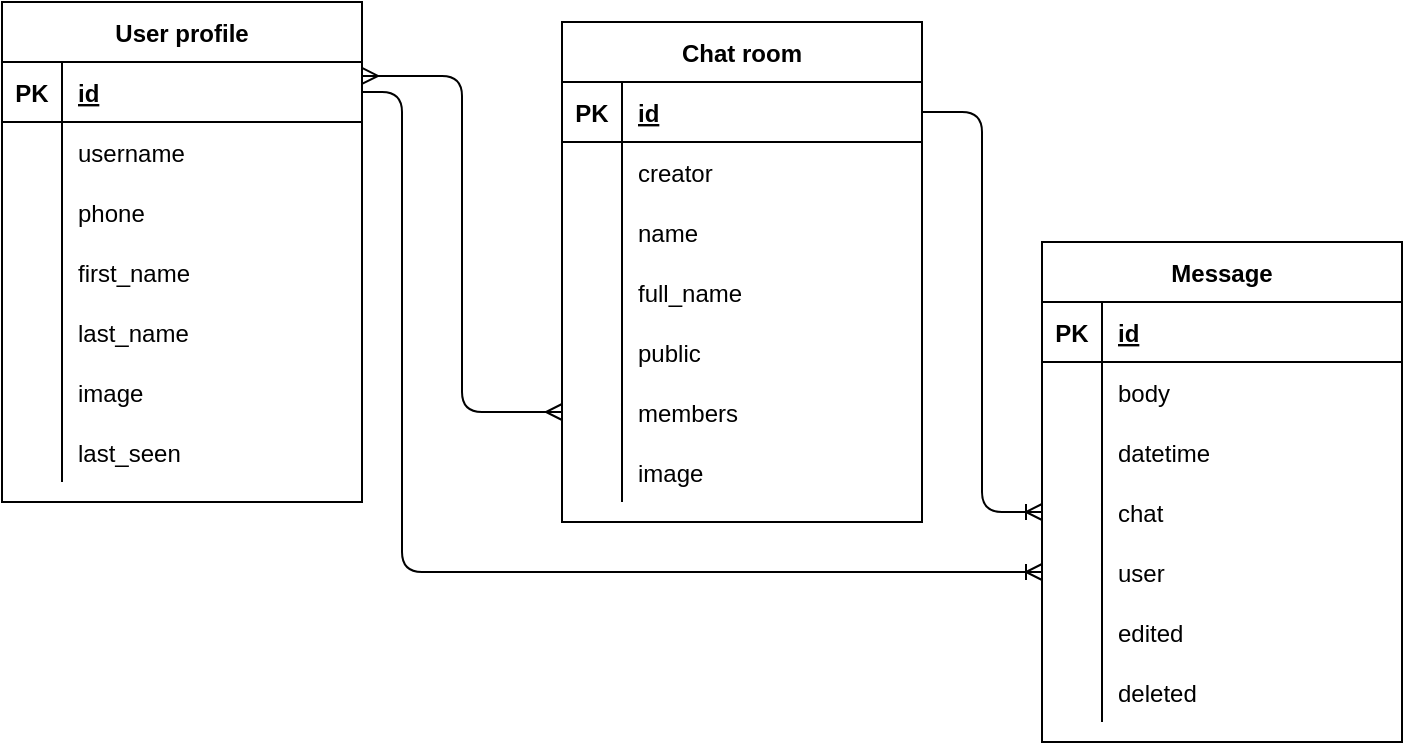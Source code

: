 <mxfile>
    <diagram id="kUtaYnEgsxwtCbDs0Qov" name="Database Schema">
        <mxGraphModel dx="415" dy="460" grid="1" gridSize="10" guides="1" tooltips="0" connect="1" arrows="1" fold="1" page="1" pageScale="1" pageWidth="1654" pageHeight="1169" background="none" math="0" shadow="0">
            <root>
                <mxCell id="0"/>
                <mxCell id="1" parent="0"/>
                <mxCell id="UhxpxEvIPCL0hCCPGvfM-1" value="User profile" style="shape=table;startSize=30;container=1;collapsible=1;childLayout=tableLayout;fixedRows=1;rowLines=0;fontStyle=1;align=center;resizeLast=1;" parent="1" vertex="1">
                    <mxGeometry x="80" y="80" width="180" height="250" as="geometry"/>
                </mxCell>
                <mxCell id="UhxpxEvIPCL0hCCPGvfM-2" value="" style="shape=partialRectangle;collapsible=0;dropTarget=0;pointerEvents=0;fillColor=none;top=0;left=0;bottom=1;right=0;points=[[0,0.5],[1,0.5]];portConstraint=eastwest;" parent="UhxpxEvIPCL0hCCPGvfM-1" vertex="1">
                    <mxGeometry y="30" width="180" height="30" as="geometry"/>
                </mxCell>
                <mxCell id="UhxpxEvIPCL0hCCPGvfM-3" value="PK" style="shape=partialRectangle;connectable=0;fillColor=none;top=0;left=0;bottom=0;right=0;fontStyle=1;overflow=hidden;" parent="UhxpxEvIPCL0hCCPGvfM-2" vertex="1">
                    <mxGeometry width="30" height="30" as="geometry"/>
                </mxCell>
                <mxCell id="UhxpxEvIPCL0hCCPGvfM-4" value="id" style="shape=partialRectangle;connectable=0;fillColor=none;top=0;left=0;bottom=0;right=0;align=left;spacingLeft=6;fontStyle=5;overflow=hidden;" parent="UhxpxEvIPCL0hCCPGvfM-2" vertex="1">
                    <mxGeometry x="30" width="150" height="30" as="geometry"/>
                </mxCell>
                <mxCell id="UhxpxEvIPCL0hCCPGvfM-5" value="" style="shape=partialRectangle;collapsible=0;dropTarget=0;pointerEvents=0;fillColor=none;top=0;left=0;bottom=0;right=0;points=[[0,0.5],[1,0.5]];portConstraint=eastwest;" parent="UhxpxEvIPCL0hCCPGvfM-1" vertex="1">
                    <mxGeometry y="60" width="180" height="30" as="geometry"/>
                </mxCell>
                <mxCell id="UhxpxEvIPCL0hCCPGvfM-6" value="" style="shape=partialRectangle;connectable=0;fillColor=none;top=0;left=0;bottom=0;right=0;editable=1;overflow=hidden;" parent="UhxpxEvIPCL0hCCPGvfM-5" vertex="1">
                    <mxGeometry width="30" height="30" as="geometry"/>
                </mxCell>
                <mxCell id="UhxpxEvIPCL0hCCPGvfM-7" value="username" style="shape=partialRectangle;connectable=0;fillColor=none;top=0;left=0;bottom=0;right=0;align=left;spacingLeft=6;overflow=hidden;" parent="UhxpxEvIPCL0hCCPGvfM-5" vertex="1">
                    <mxGeometry x="30" width="150" height="30" as="geometry"/>
                </mxCell>
                <mxCell id="UhxpxEvIPCL0hCCPGvfM-8" value="" style="shape=partialRectangle;collapsible=0;dropTarget=0;pointerEvents=0;fillColor=none;top=0;left=0;bottom=0;right=0;points=[[0,0.5],[1,0.5]];portConstraint=eastwest;" parent="UhxpxEvIPCL0hCCPGvfM-1" vertex="1">
                    <mxGeometry y="90" width="180" height="30" as="geometry"/>
                </mxCell>
                <mxCell id="UhxpxEvIPCL0hCCPGvfM-9" value="" style="shape=partialRectangle;connectable=0;fillColor=none;top=0;left=0;bottom=0;right=0;editable=1;overflow=hidden;" parent="UhxpxEvIPCL0hCCPGvfM-8" vertex="1">
                    <mxGeometry width="30" height="30" as="geometry"/>
                </mxCell>
                <mxCell id="UhxpxEvIPCL0hCCPGvfM-10" value="phone" style="shape=partialRectangle;connectable=0;fillColor=none;top=0;left=0;bottom=0;right=0;align=left;spacingLeft=6;overflow=hidden;" parent="UhxpxEvIPCL0hCCPGvfM-8" vertex="1">
                    <mxGeometry x="30" width="150" height="30" as="geometry"/>
                </mxCell>
                <mxCell id="UhxpxEvIPCL0hCCPGvfM-11" value="" style="shape=partialRectangle;collapsible=0;dropTarget=0;pointerEvents=0;fillColor=none;top=0;left=0;bottom=0;right=0;points=[[0,0.5],[1,0.5]];portConstraint=eastwest;" parent="UhxpxEvIPCL0hCCPGvfM-1" vertex="1">
                    <mxGeometry y="120" width="180" height="30" as="geometry"/>
                </mxCell>
                <mxCell id="UhxpxEvIPCL0hCCPGvfM-12" value="" style="shape=partialRectangle;connectable=0;fillColor=none;top=0;left=0;bottom=0;right=0;editable=1;overflow=hidden;" parent="UhxpxEvIPCL0hCCPGvfM-11" vertex="1">
                    <mxGeometry width="30" height="30" as="geometry"/>
                </mxCell>
                <mxCell id="UhxpxEvIPCL0hCCPGvfM-13" value="first_name" style="shape=partialRectangle;connectable=0;fillColor=none;top=0;left=0;bottom=0;right=0;align=left;spacingLeft=6;overflow=hidden;" parent="UhxpxEvIPCL0hCCPGvfM-11" vertex="1">
                    <mxGeometry x="30" width="150" height="30" as="geometry"/>
                </mxCell>
                <mxCell id="UhxpxEvIPCL0hCCPGvfM-14" style="shape=partialRectangle;collapsible=0;dropTarget=0;pointerEvents=0;fillColor=none;top=0;left=0;bottom=0;right=0;points=[[0,0.5],[1,0.5]];portConstraint=eastwest;" parent="UhxpxEvIPCL0hCCPGvfM-1" vertex="1">
                    <mxGeometry y="150" width="180" height="30" as="geometry"/>
                </mxCell>
                <mxCell id="UhxpxEvIPCL0hCCPGvfM-15" style="shape=partialRectangle;connectable=0;fillColor=none;top=0;left=0;bottom=0;right=0;editable=1;overflow=hidden;" parent="UhxpxEvIPCL0hCCPGvfM-14" vertex="1">
                    <mxGeometry width="30" height="30" as="geometry"/>
                </mxCell>
                <mxCell id="UhxpxEvIPCL0hCCPGvfM-16" value="last_name" style="shape=partialRectangle;connectable=0;fillColor=none;top=0;left=0;bottom=0;right=0;align=left;spacingLeft=6;overflow=hidden;" parent="UhxpxEvIPCL0hCCPGvfM-14" vertex="1">
                    <mxGeometry x="30" width="150" height="30" as="geometry"/>
                </mxCell>
                <mxCell id="aLuW5tlbFyuYxWN50cWf-1" style="shape=partialRectangle;collapsible=0;dropTarget=0;pointerEvents=0;fillColor=none;top=0;left=0;bottom=0;right=0;points=[[0,0.5],[1,0.5]];portConstraint=eastwest;" parent="UhxpxEvIPCL0hCCPGvfM-1" vertex="1">
                    <mxGeometry y="180" width="180" height="30" as="geometry"/>
                </mxCell>
                <mxCell id="aLuW5tlbFyuYxWN50cWf-2" style="shape=partialRectangle;connectable=0;fillColor=none;top=0;left=0;bottom=0;right=0;editable=1;overflow=hidden;" parent="aLuW5tlbFyuYxWN50cWf-1" vertex="1">
                    <mxGeometry width="30" height="30" as="geometry"/>
                </mxCell>
                <mxCell id="aLuW5tlbFyuYxWN50cWf-3" value="image" style="shape=partialRectangle;connectable=0;fillColor=none;top=0;left=0;bottom=0;right=0;align=left;spacingLeft=6;overflow=hidden;" parent="aLuW5tlbFyuYxWN50cWf-1" vertex="1">
                    <mxGeometry x="30" width="150" height="30" as="geometry"/>
                </mxCell>
                <mxCell id="aLuW5tlbFyuYxWN50cWf-4" style="shape=partialRectangle;collapsible=0;dropTarget=0;pointerEvents=0;fillColor=none;top=0;left=0;bottom=0;right=0;points=[[0,0.5],[1,0.5]];portConstraint=eastwest;" parent="UhxpxEvIPCL0hCCPGvfM-1" vertex="1">
                    <mxGeometry y="210" width="180" height="30" as="geometry"/>
                </mxCell>
                <mxCell id="aLuW5tlbFyuYxWN50cWf-5" style="shape=partialRectangle;connectable=0;fillColor=none;top=0;left=0;bottom=0;right=0;editable=1;overflow=hidden;" parent="aLuW5tlbFyuYxWN50cWf-4" vertex="1">
                    <mxGeometry width="30" height="30" as="geometry"/>
                </mxCell>
                <mxCell id="aLuW5tlbFyuYxWN50cWf-6" value="last_seen" style="shape=partialRectangle;connectable=0;fillColor=none;top=0;left=0;bottom=0;right=0;align=left;spacingLeft=6;overflow=hidden;" parent="aLuW5tlbFyuYxWN50cWf-4" vertex="1">
                    <mxGeometry x="30" width="150" height="30" as="geometry"/>
                </mxCell>
                <mxCell id="UhxpxEvIPCL0hCCPGvfM-18" value="Chat room" style="shape=table;startSize=30;container=1;collapsible=1;childLayout=tableLayout;fixedRows=1;rowLines=0;fontStyle=1;align=center;resizeLast=1;" parent="1" vertex="1">
                    <mxGeometry x="360" y="90" width="180" height="250" as="geometry">
                        <mxRectangle x="360" y="80" width="60" height="30" as="alternateBounds"/>
                    </mxGeometry>
                </mxCell>
                <mxCell id="UhxpxEvIPCL0hCCPGvfM-19" value="" style="shape=partialRectangle;collapsible=0;dropTarget=0;pointerEvents=0;fillColor=none;top=0;left=0;bottom=1;right=0;points=[[0,0.5],[1,0.5]];portConstraint=eastwest;" parent="UhxpxEvIPCL0hCCPGvfM-18" vertex="1">
                    <mxGeometry y="30" width="180" height="30" as="geometry"/>
                </mxCell>
                <mxCell id="UhxpxEvIPCL0hCCPGvfM-20" value="PK" style="shape=partialRectangle;connectable=0;fillColor=none;top=0;left=0;bottom=0;right=0;fontStyle=1;overflow=hidden;" parent="UhxpxEvIPCL0hCCPGvfM-19" vertex="1">
                    <mxGeometry width="30" height="30" as="geometry"/>
                </mxCell>
                <mxCell id="UhxpxEvIPCL0hCCPGvfM-21" value="id" style="shape=partialRectangle;connectable=0;fillColor=none;top=0;left=0;bottom=0;right=0;align=left;spacingLeft=6;fontStyle=5;overflow=hidden;" parent="UhxpxEvIPCL0hCCPGvfM-19" vertex="1">
                    <mxGeometry x="30" width="150" height="30" as="geometry"/>
                </mxCell>
                <mxCell id="14" value="" style="shape=partialRectangle;collapsible=0;dropTarget=0;pointerEvents=0;fillColor=none;top=0;left=0;bottom=0;right=0;points=[[0,0.5],[1,0.5]];portConstraint=eastwest;" parent="UhxpxEvIPCL0hCCPGvfM-18" vertex="1">
                    <mxGeometry y="60" width="180" height="30" as="geometry"/>
                </mxCell>
                <mxCell id="15" value="" style="shape=partialRectangle;connectable=0;fillColor=none;top=0;left=0;bottom=0;right=0;editable=1;overflow=hidden;" parent="14" vertex="1">
                    <mxGeometry width="30" height="30" as="geometry"/>
                </mxCell>
                <mxCell id="16" value="creator" style="shape=partialRectangle;connectable=0;fillColor=none;top=0;left=0;bottom=0;right=0;align=left;spacingLeft=6;overflow=hidden;" parent="14" vertex="1">
                    <mxGeometry x="30" width="150" height="30" as="geometry"/>
                </mxCell>
                <mxCell id="UhxpxEvIPCL0hCCPGvfM-25" value="" style="shape=partialRectangle;collapsible=0;dropTarget=0;pointerEvents=0;fillColor=none;top=0;left=0;bottom=0;right=0;points=[[0,0.5],[1,0.5]];portConstraint=eastwest;" parent="UhxpxEvIPCL0hCCPGvfM-18" vertex="1">
                    <mxGeometry y="90" width="180" height="30" as="geometry"/>
                </mxCell>
                <mxCell id="UhxpxEvIPCL0hCCPGvfM-26" value="" style="shape=partialRectangle;connectable=0;fillColor=none;top=0;left=0;bottom=0;right=0;editable=1;overflow=hidden;" parent="UhxpxEvIPCL0hCCPGvfM-25" vertex="1">
                    <mxGeometry width="30" height="30" as="geometry"/>
                </mxCell>
                <mxCell id="UhxpxEvIPCL0hCCPGvfM-27" value="name" style="shape=partialRectangle;connectable=0;fillColor=none;top=0;left=0;bottom=0;right=0;align=left;spacingLeft=6;overflow=hidden;" parent="UhxpxEvIPCL0hCCPGvfM-25" vertex="1">
                    <mxGeometry x="30" width="150" height="30" as="geometry"/>
                </mxCell>
                <mxCell id="11" value="" style="shape=partialRectangle;collapsible=0;dropTarget=0;pointerEvents=0;fillColor=none;top=0;left=0;bottom=0;right=0;points=[[0,0.5],[1,0.5]];portConstraint=eastwest;" parent="UhxpxEvIPCL0hCCPGvfM-18" vertex="1">
                    <mxGeometry y="120" width="180" height="30" as="geometry"/>
                </mxCell>
                <mxCell id="12" value="" style="shape=partialRectangle;connectable=0;fillColor=none;top=0;left=0;bottom=0;right=0;editable=1;overflow=hidden;" parent="11" vertex="1">
                    <mxGeometry width="30" height="30" as="geometry"/>
                </mxCell>
                <mxCell id="13" value="full_name" style="shape=partialRectangle;connectable=0;fillColor=none;top=0;left=0;bottom=0;right=0;align=left;spacingLeft=6;overflow=hidden;" parent="11" vertex="1">
                    <mxGeometry x="30" width="150" height="30" as="geometry"/>
                </mxCell>
                <mxCell id="8" style="shape=partialRectangle;collapsible=0;dropTarget=0;pointerEvents=0;fillColor=none;top=0;left=0;bottom=0;right=0;points=[[0,0.5],[1,0.5]];portConstraint=eastwest;" parent="UhxpxEvIPCL0hCCPGvfM-18" vertex="1">
                    <mxGeometry y="150" width="180" height="30" as="geometry"/>
                </mxCell>
                <mxCell id="9" style="shape=partialRectangle;connectable=0;fillColor=none;top=0;left=0;bottom=0;right=0;editable=1;overflow=hidden;" parent="8" vertex="1">
                    <mxGeometry width="30" height="30" as="geometry"/>
                </mxCell>
                <mxCell id="10" value="public" style="shape=partialRectangle;connectable=0;fillColor=none;top=0;left=0;bottom=0;right=0;align=left;spacingLeft=6;overflow=hidden;" parent="8" vertex="1">
                    <mxGeometry x="30" width="150" height="30" as="geometry"/>
                </mxCell>
                <mxCell id="UhxpxEvIPCL0hCCPGvfM-22" value="" style="shape=partialRectangle;collapsible=0;dropTarget=0;pointerEvents=0;fillColor=none;top=0;left=0;bottom=0;right=0;points=[[0,0.5],[1,0.5]];portConstraint=eastwest;" parent="UhxpxEvIPCL0hCCPGvfM-18" vertex="1">
                    <mxGeometry y="180" width="180" height="30" as="geometry"/>
                </mxCell>
                <mxCell id="UhxpxEvIPCL0hCCPGvfM-23" value="" style="shape=partialRectangle;connectable=0;fillColor=none;top=0;left=0;bottom=0;right=0;editable=1;overflow=hidden;" parent="UhxpxEvIPCL0hCCPGvfM-22" vertex="1">
                    <mxGeometry width="30" height="30" as="geometry"/>
                </mxCell>
                <mxCell id="UhxpxEvIPCL0hCCPGvfM-24" value="members" style="shape=partialRectangle;connectable=0;fillColor=none;top=0;left=0;bottom=0;right=0;align=left;spacingLeft=6;overflow=hidden;" parent="UhxpxEvIPCL0hCCPGvfM-22" vertex="1">
                    <mxGeometry x="30" width="150" height="30" as="geometry"/>
                </mxCell>
                <mxCell id="17" value="" style="shape=partialRectangle;collapsible=0;dropTarget=0;pointerEvents=0;fillColor=none;top=0;left=0;bottom=0;right=0;points=[[0,0.5],[1,0.5]];portConstraint=eastwest;" vertex="1" parent="UhxpxEvIPCL0hCCPGvfM-18">
                    <mxGeometry y="210" width="180" height="30" as="geometry"/>
                </mxCell>
                <mxCell id="18" value="" style="shape=partialRectangle;connectable=0;fillColor=none;top=0;left=0;bottom=0;right=0;editable=1;overflow=hidden;" vertex="1" parent="17">
                    <mxGeometry width="30" height="30" as="geometry"/>
                </mxCell>
                <mxCell id="19" value="image" style="shape=partialRectangle;connectable=0;fillColor=none;top=0;left=0;bottom=0;right=0;align=left;spacingLeft=6;overflow=hidden;" vertex="1" parent="17">
                    <mxGeometry x="30" width="150" height="30" as="geometry"/>
                </mxCell>
                <mxCell id="UhxpxEvIPCL0hCCPGvfM-31" value="" style="edgeStyle=elbowEdgeStyle;fontSize=12;html=1;endArrow=ERmany;startArrow=ERmany;entryX=0;entryY=0.5;entryDx=0;entryDy=0;exitX=1;exitY=0.233;exitDx=0;exitDy=0;exitPerimeter=0;" parent="1" source="UhxpxEvIPCL0hCCPGvfM-2" target="UhxpxEvIPCL0hCCPGvfM-22" edge="1">
                    <mxGeometry width="100" height="100" relative="1" as="geometry">
                        <mxPoint x="290" y="130" as="sourcePoint"/>
                        <mxPoint x="420" y="270" as="targetPoint"/>
                    </mxGeometry>
                </mxCell>
                <mxCell id="UhxpxEvIPCL0hCCPGvfM-32" value="Message" style="shape=table;startSize=30;container=1;collapsible=1;childLayout=tableLayout;fixedRows=1;rowLines=0;fontStyle=1;align=center;resizeLast=1;" parent="1" vertex="1">
                    <mxGeometry x="600" y="200" width="180" height="250" as="geometry"/>
                </mxCell>
                <mxCell id="UhxpxEvIPCL0hCCPGvfM-33" value="" style="shape=partialRectangle;collapsible=0;dropTarget=0;pointerEvents=0;fillColor=none;top=0;left=0;bottom=1;right=0;points=[[0,0.5],[1,0.5]];portConstraint=eastwest;" parent="UhxpxEvIPCL0hCCPGvfM-32" vertex="1">
                    <mxGeometry y="30" width="180" height="30" as="geometry"/>
                </mxCell>
                <mxCell id="UhxpxEvIPCL0hCCPGvfM-34" value="PK" style="shape=partialRectangle;connectable=0;fillColor=none;top=0;left=0;bottom=0;right=0;fontStyle=1;overflow=hidden;" parent="UhxpxEvIPCL0hCCPGvfM-33" vertex="1">
                    <mxGeometry width="30" height="30" as="geometry"/>
                </mxCell>
                <mxCell id="UhxpxEvIPCL0hCCPGvfM-35" value="id" style="shape=partialRectangle;connectable=0;fillColor=none;top=0;left=0;bottom=0;right=0;align=left;spacingLeft=6;fontStyle=5;overflow=hidden;" parent="UhxpxEvIPCL0hCCPGvfM-33" vertex="1">
                    <mxGeometry x="30" width="150" height="30" as="geometry"/>
                </mxCell>
                <mxCell id="UhxpxEvIPCL0hCCPGvfM-36" value="" style="shape=partialRectangle;collapsible=0;dropTarget=0;pointerEvents=0;fillColor=none;top=0;left=0;bottom=0;right=0;points=[[0,0.5],[1,0.5]];portConstraint=eastwest;" parent="UhxpxEvIPCL0hCCPGvfM-32" vertex="1">
                    <mxGeometry y="60" width="180" height="30" as="geometry"/>
                </mxCell>
                <mxCell id="UhxpxEvIPCL0hCCPGvfM-37" value="" style="shape=partialRectangle;connectable=0;fillColor=none;top=0;left=0;bottom=0;right=0;editable=1;overflow=hidden;" parent="UhxpxEvIPCL0hCCPGvfM-36" vertex="1">
                    <mxGeometry width="30" height="30" as="geometry"/>
                </mxCell>
                <mxCell id="UhxpxEvIPCL0hCCPGvfM-38" value="body" style="shape=partialRectangle;connectable=0;fillColor=none;top=0;left=0;bottom=0;right=0;align=left;spacingLeft=6;overflow=hidden;" parent="UhxpxEvIPCL0hCCPGvfM-36" vertex="1">
                    <mxGeometry x="30" width="150" height="30" as="geometry"/>
                </mxCell>
                <mxCell id="UhxpxEvIPCL0hCCPGvfM-47" style="shape=partialRectangle;collapsible=0;dropTarget=0;pointerEvents=0;fillColor=none;top=0;left=0;bottom=0;right=0;points=[[0,0.5],[1,0.5]];portConstraint=eastwest;" parent="UhxpxEvIPCL0hCCPGvfM-32" vertex="1">
                    <mxGeometry y="90" width="180" height="30" as="geometry"/>
                </mxCell>
                <mxCell id="UhxpxEvIPCL0hCCPGvfM-48" style="shape=partialRectangle;connectable=0;fillColor=none;top=0;left=0;bottom=0;right=0;editable=1;overflow=hidden;" parent="UhxpxEvIPCL0hCCPGvfM-47" vertex="1">
                    <mxGeometry width="30" height="30" as="geometry"/>
                </mxCell>
                <mxCell id="UhxpxEvIPCL0hCCPGvfM-49" value="datetime" style="shape=partialRectangle;connectable=0;fillColor=none;top=0;left=0;bottom=0;right=0;align=left;spacingLeft=6;overflow=hidden;" parent="UhxpxEvIPCL0hCCPGvfM-47" vertex="1">
                    <mxGeometry x="30" width="150" height="30" as="geometry"/>
                </mxCell>
                <mxCell id="UhxpxEvIPCL0hCCPGvfM-39" value="" style="shape=partialRectangle;collapsible=0;dropTarget=0;pointerEvents=0;fillColor=none;top=0;left=0;bottom=0;right=0;points=[[0,0.5],[1,0.5]];portConstraint=eastwest;" parent="UhxpxEvIPCL0hCCPGvfM-32" vertex="1">
                    <mxGeometry y="120" width="180" height="30" as="geometry"/>
                </mxCell>
                <mxCell id="UhxpxEvIPCL0hCCPGvfM-40" value="" style="shape=partialRectangle;connectable=0;fillColor=none;top=0;left=0;bottom=0;right=0;editable=1;overflow=hidden;" parent="UhxpxEvIPCL0hCCPGvfM-39" vertex="1">
                    <mxGeometry width="30" height="30" as="geometry"/>
                </mxCell>
                <mxCell id="UhxpxEvIPCL0hCCPGvfM-41" value="chat" style="shape=partialRectangle;connectable=0;fillColor=none;top=0;left=0;bottom=0;right=0;align=left;spacingLeft=6;overflow=hidden;" parent="UhxpxEvIPCL0hCCPGvfM-39" vertex="1">
                    <mxGeometry x="30" width="150" height="30" as="geometry"/>
                </mxCell>
                <mxCell id="UhxpxEvIPCL0hCCPGvfM-42" value="" style="shape=partialRectangle;collapsible=0;dropTarget=0;pointerEvents=0;fillColor=none;top=0;left=0;bottom=0;right=0;points=[[0,0.5],[1,0.5]];portConstraint=eastwest;" parent="UhxpxEvIPCL0hCCPGvfM-32" vertex="1">
                    <mxGeometry y="150" width="180" height="30" as="geometry"/>
                </mxCell>
                <mxCell id="UhxpxEvIPCL0hCCPGvfM-43" value="" style="shape=partialRectangle;connectable=0;fillColor=none;top=0;left=0;bottom=0;right=0;editable=1;overflow=hidden;" parent="UhxpxEvIPCL0hCCPGvfM-42" vertex="1">
                    <mxGeometry width="30" height="30" as="geometry"/>
                </mxCell>
                <mxCell id="UhxpxEvIPCL0hCCPGvfM-44" value="user" style="shape=partialRectangle;connectable=0;fillColor=none;top=0;left=0;bottom=0;right=0;align=left;spacingLeft=6;overflow=hidden;" parent="UhxpxEvIPCL0hCCPGvfM-42" vertex="1">
                    <mxGeometry x="30" width="150" height="30" as="geometry"/>
                </mxCell>
                <mxCell id="2" style="shape=partialRectangle;collapsible=0;dropTarget=0;pointerEvents=0;fillColor=none;top=0;left=0;bottom=0;right=0;points=[[0,0.5],[1,0.5]];portConstraint=eastwest;" parent="UhxpxEvIPCL0hCCPGvfM-32" vertex="1">
                    <mxGeometry y="180" width="180" height="30" as="geometry"/>
                </mxCell>
                <mxCell id="3" style="shape=partialRectangle;connectable=0;fillColor=none;top=0;left=0;bottom=0;right=0;editable=1;overflow=hidden;" parent="2" vertex="1">
                    <mxGeometry width="30" height="30" as="geometry"/>
                </mxCell>
                <mxCell id="4" value="edited" style="shape=partialRectangle;connectable=0;fillColor=none;top=0;left=0;bottom=0;right=0;align=left;spacingLeft=6;overflow=hidden;" parent="2" vertex="1">
                    <mxGeometry x="30" width="150" height="30" as="geometry"/>
                </mxCell>
                <mxCell id="5" style="shape=partialRectangle;collapsible=0;dropTarget=0;pointerEvents=0;fillColor=none;top=0;left=0;bottom=0;right=0;points=[[0,0.5],[1,0.5]];portConstraint=eastwest;" parent="UhxpxEvIPCL0hCCPGvfM-32" vertex="1">
                    <mxGeometry y="210" width="180" height="30" as="geometry"/>
                </mxCell>
                <mxCell id="6" style="shape=partialRectangle;connectable=0;fillColor=none;top=0;left=0;bottom=0;right=0;editable=1;overflow=hidden;" parent="5" vertex="1">
                    <mxGeometry width="30" height="30" as="geometry"/>
                </mxCell>
                <mxCell id="7" value="deleted" style="shape=partialRectangle;connectable=0;fillColor=none;top=0;left=0;bottom=0;right=0;align=left;spacingLeft=6;overflow=hidden;" parent="5" vertex="1">
                    <mxGeometry x="30" width="150" height="30" as="geometry"/>
                </mxCell>
                <mxCell id="UhxpxEvIPCL0hCCPGvfM-45" value="" style="edgeStyle=entityRelationEdgeStyle;fontSize=12;html=1;endArrow=ERoneToMany;entryX=0;entryY=0.5;entryDx=0;entryDy=0;exitX=1;exitY=0.5;exitDx=0;exitDy=0;" parent="1" source="UhxpxEvIPCL0hCCPGvfM-19" target="UhxpxEvIPCL0hCCPGvfM-39" edge="1">
                    <mxGeometry width="100" height="100" relative="1" as="geometry">
                        <mxPoint x="490" y="380" as="sourcePoint"/>
                        <mxPoint x="590" y="280" as="targetPoint"/>
                    </mxGeometry>
                </mxCell>
                <mxCell id="UhxpxEvIPCL0hCCPGvfM-46" value="" style="edgeStyle=elbowEdgeStyle;fontSize=12;html=1;endArrow=ERoneToMany;entryX=0;entryY=0.5;entryDx=0;entryDy=0;exitX=1;exitY=0.5;exitDx=0;exitDy=0;" parent="1" source="UhxpxEvIPCL0hCCPGvfM-2" target="UhxpxEvIPCL0hCCPGvfM-42" edge="1">
                    <mxGeometry width="100" height="100" relative="1" as="geometry">
                        <mxPoint x="280" y="160" as="sourcePoint"/>
                        <mxPoint x="600" y="210" as="targetPoint"/>
                        <Array as="points">
                            <mxPoint x="280" y="230"/>
                        </Array>
                    </mxGeometry>
                </mxCell>
            </root>
        </mxGraphModel>
    </diagram>
</mxfile>